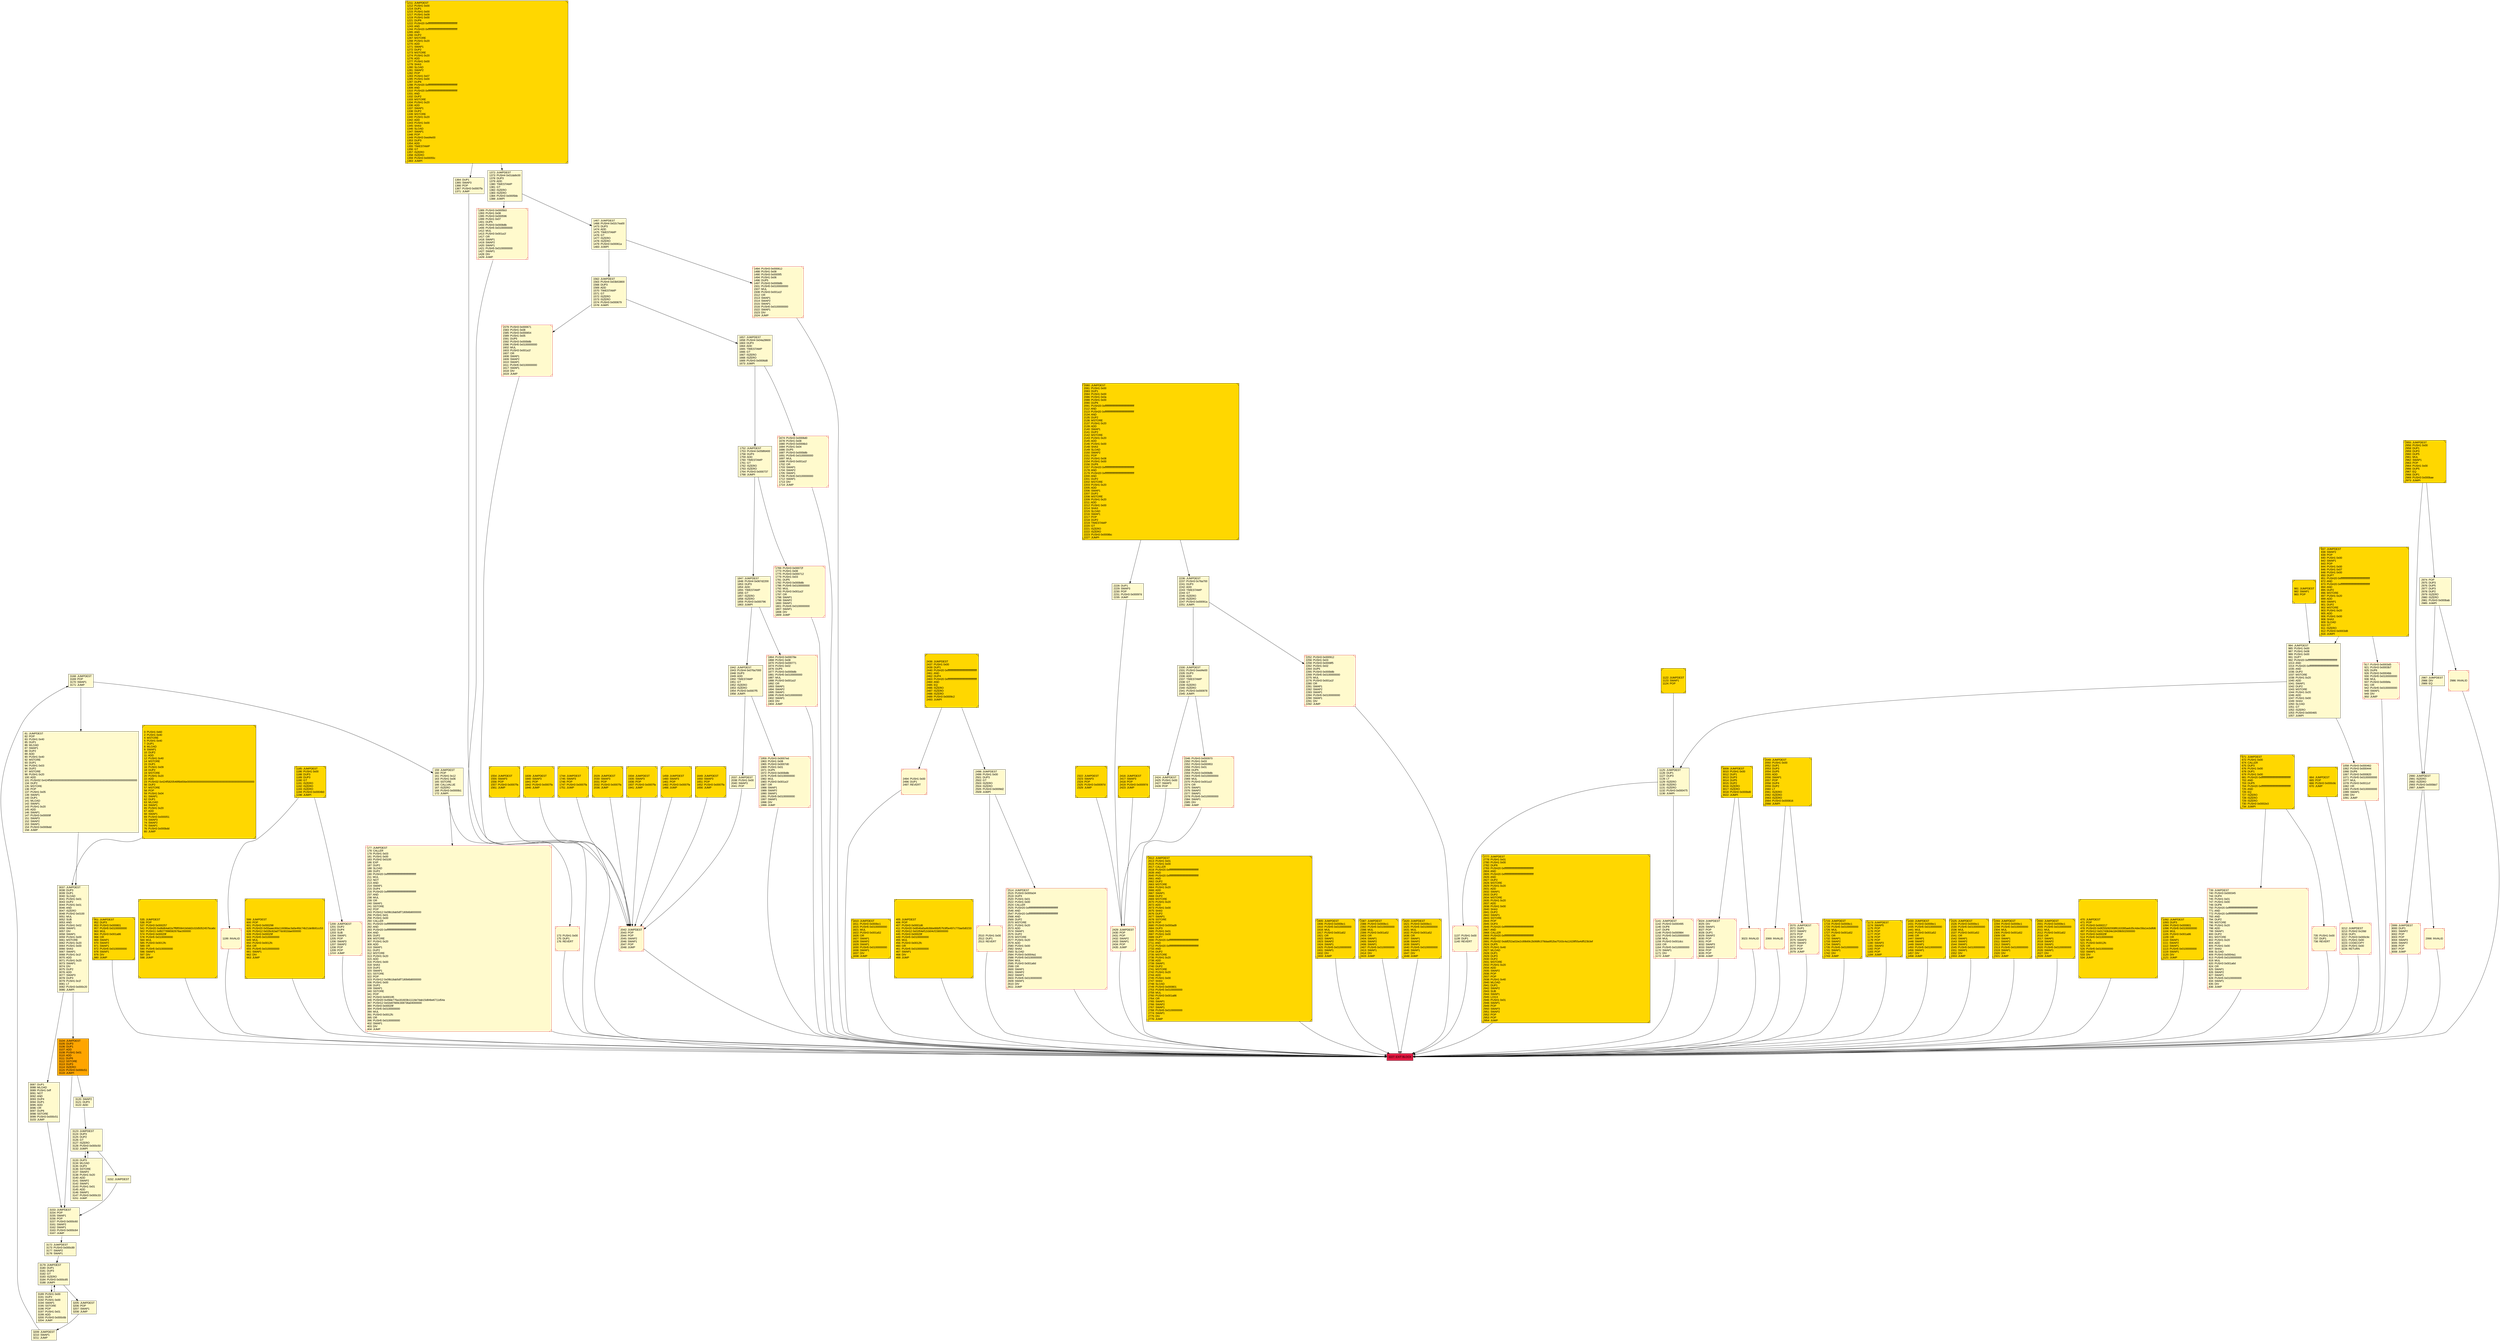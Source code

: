 digraph G {
bgcolor=transparent rankdir=UD;
node [shape=box style=filled color=black fillcolor=white fontname=arial fontcolor=black];
177 [label="177: JUMPDEST\l178: CALLER\l179: PUSH1 0x03\l181: PUSH1 0x00\l183: PUSH2 0x0100\l186: EXP\l187: DUP2\l188: SLOAD\l189: DUP2\l190: PUSH20 0xffffffffffffffffffffffffffffffffffffffff\l211: MUL\l212: NOT\l213: AND\l214: SWAP1\l215: DUP4\l216: PUSH20 0xffffffffffffffffffffffffffffffffffffffff\l237: AND\l238: MUL\l239: OR\l240: SWAP1\l241: SSTORE\l242: POP\l243: PUSH12 0x09b18ab5df7180b6b8000000\l256: PUSH1 0x01\l258: PUSH1 0x00\l260: CALLER\l261: PUSH20 0xffffffffffffffffffffffffffffffffffffffff\l282: AND\l283: PUSH20 0xffffffffffffffffffffffffffffffffffffffff\l304: AND\l305: DUP2\l306: MSTORE\l307: PUSH1 0x20\l309: ADD\l310: SWAP1\l311: DUP2\l312: MSTORE\l313: PUSH1 0x20\l315: ADD\l316: PUSH1 0x00\l318: SHA3\l319: DUP2\l320: SWAP1\l321: SSTORE\l322: POP\l323: PUSH12 0x09b18ab5df7180b6b8000000\l336: PUSH1 0x00\l338: DUP2\l339: SWAP1\l340: SSTORE\l341: POP\l342: PUSH3 0x000195\l346: PUSH20 0x49de776a181603b11116e7dab15d84be6711d54a\l367: PUSH12 0x02e87669c308736a04000000\l380: PUSH3 0x00029f\l384: PUSH5 0x0100000000\l390: MUL\l391: PUSH3 0x0012fc\l395: OR\l396: PUSH5 0x0100000000\l402: SWAP1\l403: DIV\l404: JUMP\l" fillcolor=lemonchiffon shape=Msquare color=crimson ];
2998 [label="2998: INVALID\l" fillcolor=lemonchiffon shape=Msquare color=crimson ];
951 [label="951: JUMPDEST\l952: DUP3\l953: PUSH3 0x000801\l957: PUSH5 0x0100000000\l963: MUL\l964: PUSH3 0x001a86\l968: OR\l969: SWAP1\l970: SWAP2\l971: SWAP1\l972: PUSH5 0x0100000000\l978: SWAP1\l979: DIV\l980: JUMP\l" fillcolor=lemonchiffon shape=Msquare fillcolor=gold ];
173 [label="173: PUSH1 0x00\l175: DUP1\l176: REVERT\l" fillcolor=lemonchiffon shape=Msquare color=crimson ];
837 [label="837: JUMPDEST\l838: SWAP2\l839: POP\l840: PUSH1 0x00\l842: SWAP1\l843: POP\l844: PUSH1 0x00\l846: PUSH1 0x07\l848: PUSH1 0x00\l850: DUP7\l851: PUSH20 0xffffffffffffffffffffffffffffffffffffffff\l872: AND\l873: PUSH20 0xffffffffffffffffffffffffffffffffffffffff\l894: AND\l895: DUP2\l896: MSTORE\l897: PUSH1 0x20\l899: ADD\l900: SWAP1\l901: DUP2\l902: MSTORE\l903: PUSH1 0x20\l905: ADD\l906: PUSH1 0x00\l908: SHA3\l909: SLOAD\l910: GT\l911: ISZERO\l912: PUSH3 0x0003d8\l916: JUMPI\l" fillcolor=lemonchiffon shape=Msquare fillcolor=gold ];
3189 [label="3189: PUSH1 0x00\l3191: DUP2\l3192: PUSH1 0x00\l3194: SWAP1\l3195: SSTORE\l3196: POP\l3197: PUSH1 0x01\l3199: ADD\l3200: PUSH3 0x000c6b\l3204: JUMP\l" fillcolor=lemonchiffon ];
535 [label="535: JUMPDEST\l536: POP\l537: PUSH3 0x000257\l541: PUSH20 0xd6d64a62a7ff8f55841b0dd2c02d5052457bca6c\l562: PUSH11 0xf8277896582678ac000000\l574: PUSH3 0x00029f\l578: PUSH5 0x0100000000\l584: MUL\l585: PUSH3 0x0012fc\l589: OR\l590: PUSH5 0x0100000000\l596: SWAP1\l597: DIV\l598: JUMP\l" fillcolor=lemonchiffon shape=Msquare fillcolor=gold ];
1199 [label="1199: INVALID\l" fillcolor=lemonchiffon shape=Msquare color=crimson ];
2080 [label="2080: JUMPDEST\l2081: PUSH1 0x00\l2083: DUP1\l2084: PUSH1 0x00\l2086: PUSH1 0x0a\l2088: PUSH1 0x00\l2090: DUP6\l2091: PUSH20 0xffffffffffffffffffffffffffffffffffffffff\l2112: AND\l2113: PUSH20 0xffffffffffffffffffffffffffffffffffffffff\l2134: AND\l2135: DUP2\l2136: MSTORE\l2137: PUSH1 0x20\l2139: ADD\l2140: SWAP1\l2141: DUP2\l2142: MSTORE\l2143: PUSH1 0x20\l2145: ADD\l2146: PUSH1 0x00\l2148: SHA3\l2149: SLOAD\l2150: SWAP2\l2151: POP\l2152: PUSH1 0x08\l2154: PUSH1 0x00\l2156: DUP6\l2157: PUSH20 0xffffffffffffffffffffffffffffffffffffffff\l2178: AND\l2179: PUSH20 0xffffffffffffffffffffffffffffffffffffffff\l2200: AND\l2201: DUP2\l2202: MSTORE\l2203: PUSH1 0x20\l2205: ADD\l2206: SWAP1\l2207: DUP2\l2208: MSTORE\l2209: PUSH1 0x20\l2211: ADD\l2212: PUSH1 0x00\l2214: SHA3\l2215: SLOAD\l2216: SWAP1\l2217: POP\l2218: DUP2\l2219: TIMESTAMP\l2220: GT\l2221: ISZERO\l2222: ISZERO\l2223: PUSH3 0x0008bc\l2227: JUMPI\l" fillcolor=lemonchiffon shape=Msquare fillcolor=gold ];
599 [label="599: JUMPDEST\l600: POP\l601: PUSH3 0x000298\l605: PUSH20 0x55aaec60e116086ac3a5e4fdc74b21de9b91cc53\l626: PUSH12 0x026c62ad77dc602dae000000\l639: PUSH3 0x00029f\l643: PUSH5 0x0100000000\l649: MUL\l650: PUSH3 0x0012fc\l654: OR\l655: PUSH5 0x0100000000\l661: SWAP1\l662: DIV\l663: JUMP\l" fillcolor=lemonchiffon shape=Msquare fillcolor=gold ];
1389 [label="1389: PUSH3 0x0005b3\l1393: PUSH1 0x08\l1395: PUSH3 0x000596\l1399: PUSH1 0x07\l1401: DUP5\l1402: PUSH3 0x000b8b\l1406: PUSH5 0x0100000000\l1412: MUL\l1413: PUSH3 0x001a1f\l1417: OR\l1418: SWAP1\l1419: SWAP2\l1420: SWAP1\l1421: PUSH5 0x0100000000\l1427: SWAP1\l1428: DIV\l1429: JUMP\l" fillcolor=lemonchiffon shape=Msquare color=crimson ];
1364 [label="1364: DUP1\l1365: SWAP3\l1366: POP\l1367: PUSH3 0x0007fa\l1371: JUMP\l" fillcolor=lemonchiffon ];
1185 [label="1185: JUMPDEST\l1186: PUSH1 0x00\l1188: DUP3\l1189: DUP3\l1190: GT\l1191: ISZERO\l1192: ISZERO\l1193: ISZERO\l1194: PUSH3 0x0004b0\l1198: JUMPI\l" fillcolor=lemonchiffon shape=Msquare fillcolor=gold ];
2986 [label="2986: INVALID\l" fillcolor=lemonchiffon shape=Msquare color=crimson ];
1657 [label="1657: JUMPDEST\l1658: PUSH4 0x04a28600\l1663: DUP3\l1664: ADD\l1665: TIMESTAMP\l1666: GT\l1667: ISZERO\l1668: ISZERO\l1669: PUSH3 0x0006d8\l1673: JUMPI\l" fillcolor=lemonchiffon ];
3172 [label="3172: JUMPDEST\l3173: PUSH3 0x000c89\l3177: SWAP2\l3178: SWAP1\l" fillcolor=lemonchiffon ];
1752 [label="1752: JUMPDEST\l1753: PUSH4 0x058fd400\l1758: DUP3\l1759: ADD\l1760: TIMESTAMP\l1761: GT\l1762: ISZERO\l1763: ISZERO\l1764: PUSH3 0x000737\l1768: JUMPI\l" fillcolor=lemonchiffon ];
981 [label="981: JUMPDEST\l982: SWAP1\l983: POP\l" fillcolor=lemonchiffon shape=Msquare fillcolor=gold ];
1211 [label="1211: JUMPDEST\l1212: PUSH1 0x00\l1214: DUP1\l1215: PUSH1 0x00\l1217: PUSH1 0x09\l1219: PUSH1 0x00\l1221: DUP6\l1222: PUSH20 0xffffffffffffffffffffffffffffffffffffffff\l1243: AND\l1244: PUSH20 0xffffffffffffffffffffffffffffffffffffffff\l1265: AND\l1266: DUP2\l1267: MSTORE\l1268: PUSH1 0x20\l1270: ADD\l1271: SWAP1\l1272: DUP2\l1273: MSTORE\l1274: PUSH1 0x20\l1276: ADD\l1277: PUSH1 0x00\l1279: SHA3\l1280: SLOAD\l1281: SWAP2\l1282: POP\l1283: PUSH1 0x07\l1285: PUSH1 0x00\l1287: DUP6\l1288: PUSH20 0xffffffffffffffffffffffffffffffffffffffff\l1309: AND\l1310: PUSH20 0xffffffffffffffffffffffffffffffffffffffff\l1331: AND\l1332: DUP2\l1333: MSTORE\l1334: PUSH1 0x20\l1336: ADD\l1337: SWAP1\l1338: DUP2\l1339: MSTORE\l1340: PUSH1 0x20\l1342: ADD\l1343: PUSH1 0x00\l1345: SHA3\l1346: SLOAD\l1347: SWAP1\l1348: POP\l1349: PUSH3 0xed4e00\l1353: DUP3\l1354: ADD\l1355: TIMESTAMP\l1356: GT\l1357: ISZERO\l1358: ISZERO\l1359: PUSH3 0x00055c\l1363: JUMPI\l" fillcolor=lemonchiffon shape=Msquare fillcolor=gold ];
3153 [label="3153: JUMPDEST\l3154: POP\l3155: SWAP1\l3156: POP\l3157: PUSH3 0x000c60\l3161: SWAP2\l3162: SWAP1\l3163: PUSH3 0x000c64\l3167: JUMP\l" fillcolor=lemonchiffon ];
1579 [label="1579: PUSH3 0x000671\l1583: PUSH1 0x08\l1585: PUSH3 0x000654\l1589: PUSH1 0x05\l1591: DUP5\l1592: PUSH3 0x000b8b\l1596: PUSH5 0x0100000000\l1602: MUL\l1603: PUSH3 0x001a1f\l1607: OR\l1608: SWAP1\l1609: SWAP2\l1610: SWAP1\l1611: PUSH5 0x0100000000\l1617: SWAP1\l1618: DIV\l1619: JUMP\l" fillcolor=lemonchiffon shape=Msquare color=crimson ];
2322 [label="2322: JUMPDEST\l2323: SWAP3\l2324: POP\l2325: PUSH3 0x00097d\l2329: JUMP\l" fillcolor=lemonchiffon shape=Msquare fillcolor=gold ];
2436 [label="2436: JUMPDEST\l2437: PUSH1 0x00\l2439: DUP1\l2440: PUSH20 0xffffffffffffffffffffffffffffffffffffffff\l2461: AND\l2462: DUP4\l2463: PUSH20 0xffffffffffffffffffffffffffffffffffffffff\l2484: AND\l2485: EQ\l2486: ISZERO\l2487: ISZERO\l2488: ISZERO\l2489: PUSH3 0x0009c2\l2493: JUMPI\l" fillcolor=lemonchiffon shape=Msquare fillcolor=gold ];
2494 [label="2494: PUSH1 0x00\l2496: DUP1\l2497: REVERT\l" fillcolor=lemonchiffon shape=Msquare color=crimson ];
1649 [label="1649: JUMPDEST\l1650: SWAP3\l1651: POP\l1652: PUSH3 0x0007fa\l1656: JUMP\l" fillcolor=lemonchiffon shape=Msquare fillcolor=gold ];
2252 [label="2252: PUSH3 0x000912\l2256: PUSH1 0x03\l2258: PUSH3 0x0008f5\l2262: PUSH1 0x02\l2264: DUP5\l2265: PUSH3 0x000b8b\l2269: PUSH5 0x0100000000\l2275: MUL\l2276: PUSH3 0x001a1f\l2280: OR\l2281: SWAP1\l2282: SWAP2\l2283: SWAP1\l2284: PUSH5 0x0100000000\l2290: SWAP1\l2291: DIV\l2292: JUMP\l" fillcolor=lemonchiffon shape=Msquare color=crimson ];
1810 [label="1810: JUMPDEST\l1811: PUSH3 0x000bc1\l1815: PUSH5 0x0100000000\l1821: MUL\l1822: PUSH3 0x001a52\l1826: OR\l1827: SWAP1\l1828: SWAP2\l1829: SWAP1\l1830: PUSH5 0x0100000000\l1836: SWAP1\l1837: DIV\l1838: JUMP\l" fillcolor=lemonchiffon shape=Msquare fillcolor=gold ];
405 [label="405: JUMPDEST\l406: POP\l407: PUSH3 0x0001d6\l411: PUSH20 0x8546a5a4b3bbe86bf57fc9f5e497c770ae5d0233\l432: PUSH12 0x01f04ef12cb04cf158000000\l445: PUSH3 0x00029f\l449: PUSH5 0x0100000000\l455: MUL\l456: PUSH3 0x0012fc\l460: OR\l461: PUSH5 0x0100000000\l467: SWAP1\l468: DIV\l469: JUMP\l" fillcolor=lemonchiffon shape=Msquare fillcolor=gold ];
2987 [label="2987: JUMPDEST\l2988: DIV\l2989: EQ\l" fillcolor=lemonchiffon ];
1141 [label="1141: JUMPDEST\l1142: PUSH3 0x000495\l1146: DUP8\l1147: DUP8\l1148: PUSH3 0x000984\l1152: PUSH5 0x0100000000\l1158: MUL\l1159: PUSH3 0x001dcc\l1163: OR\l1164: PUSH5 0x0100000000\l1170: SWAP1\l1171: DIV\l1172: JUMP\l" fillcolor=lemonchiffon shape=Msquare color=crimson ];
2037 [label="2037: JUMPDEST\l2038: PUSH1 0x00\l2040: SWAP3\l2041: POP\l" fillcolor=lemonchiffon ];
2049 [label="2049: JUMPDEST\l2050: PUSH1 0x00\l2052: DUP1\l2053: DUP3\l2054: DUP5\l2055: ADD\l2056: SWAP1\l2057: POP\l2058: DUP4\l2059: DUP2\l2060: LT\l2061: ISZERO\l2062: ISZERO\l2063: ISZERO\l2064: PUSH3 0x000816\l2068: JUMPI\l" fillcolor=lemonchiffon shape=Msquare fillcolor=gold ];
3209 [label="3209: JUMPDEST\l3210: SWAP1\l3211: JUMP\l" fillcolor=lemonchiffon ];
1554 [label="1554: JUMPDEST\l1555: SWAP3\l1556: POP\l1557: PUSH3 0x0007fa\l1561: JUMP\l" fillcolor=lemonchiffon shape=Msquare fillcolor=gold ];
3133 [label="3133: DUP3\l3134: MLOAD\l3135: DUP3\l3136: SSTORE\l3137: SWAP2\l3138: PUSH1 0x20\l3140: ADD\l3141: SWAP2\l3142: SWAP1\l3143: PUSH1 0x01\l3145: ADD\l3146: SWAP1\l3147: PUSH3 0x000c33\l3151: JUMP\l" fillcolor=lemonchiffon ];
2612 [label="2612: JUMPDEST\l2613: PUSH1 0x01\l2615: PUSH1 0x00\l2617: CALLER\l2618: PUSH20 0xffffffffffffffffffffffffffffffffffffffff\l2639: AND\l2640: PUSH20 0xffffffffffffffffffffffffffffffffffffffff\l2661: AND\l2662: DUP2\l2663: MSTORE\l2664: PUSH1 0x20\l2666: ADD\l2667: SWAP1\l2668: DUP2\l2669: MSTORE\l2670: PUSH1 0x20\l2672: ADD\l2673: PUSH1 0x00\l2675: SHA3\l2676: DUP2\l2677: SWAP1\l2678: SSTORE\l2679: POP\l2680: PUSH3 0x000ad9\l2684: DUP3\l2685: PUSH1 0x01\l2687: PUSH1 0x00\l2689: DUP7\l2690: PUSH20 0xffffffffffffffffffffffffffffffffffffffff\l2711: AND\l2712: PUSH20 0xffffffffffffffffffffffffffffffffffffffff\l2733: AND\l2734: DUP2\l2735: MSTORE\l2736: PUSH1 0x20\l2738: ADD\l2739: SWAP1\l2740: DUP2\l2741: MSTORE\l2742: PUSH1 0x20\l2744: ADD\l2745: PUSH1 0x00\l2747: SHA3\l2748: SLOAD\l2749: PUSH3 0x000801\l2753: PUSH5 0x0100000000\l2759: MUL\l2760: PUSH3 0x001a86\l2764: OR\l2765: SWAP1\l2766: SWAP2\l2767: SWAP1\l2768: PUSH5 0x0100000000\l2774: SWAP1\l2775: DIV\l2776: JUMP\l" fillcolor=lemonchiffon shape=Msquare fillcolor=gold ];
1905 [label="1905: JUMPDEST\l1906: PUSH3 0x000bc1\l1910: PUSH5 0x0100000000\l1916: MUL\l1917: PUSH3 0x001a52\l1921: OR\l1922: SWAP1\l1923: SWAP2\l1924: SWAP1\l1925: PUSH5 0x0100000000\l1931: SWAP1\l1932: DIV\l1933: JUMP\l" fillcolor=lemonchiffon shape=Msquare fillcolor=gold ];
664 [label="664: JUMPDEST\l665: POP\l666: PUSH3 0x000c8c\l670: JUMP\l" fillcolor=lemonchiffon shape=Msquare fillcolor=gold ];
1562 [label="1562: JUMPDEST\l1563: PUSH4 0x03b53800\l1568: DUP3\l1569: ADD\l1570: TIMESTAMP\l1571: GT\l1572: ISZERO\l1573: ISZERO\l1574: PUSH3 0x000679\l1578: JUMPI\l" fillcolor=lemonchiffon ];
81 [label="81: JUMPDEST\l82: POP\l83: PUSH1 0x40\l85: DUP1\l86: MLOAD\l87: SWAP1\l88: DUP2\l89: ADD\l90: PUSH1 0x40\l92: MSTORE\l93: DUP1\l94: PUSH1 0x03\l96: DUP2\l97: MSTORE\l98: PUSH1 0x20\l100: ADD\l101: PUSH32 0x424f580000000000000000000000000000000000000000000000000000000000\l134: DUP2\l135: MSTORE\l136: POP\l137: PUSH1 0x05\l139: SWAP1\l140: DUP1\l141: MLOAD\l142: SWAP1\l143: PUSH1 0x20\l145: ADD\l146: SWAP1\l147: PUSH3 0x00009f\l151: SWAP3\l152: SWAP2\l153: SWAP1\l154: PUSH3 0x000bdd\l158: JUMP\l" fillcolor=lemonchiffon ];
3205 [label="3205: JUMPDEST\l3206: POP\l3207: SWAP1\l3208: JUMP\l" fillcolor=lemonchiffon ];
2429 [label="2429: JUMPDEST\l2430: POP\l2431: POP\l2432: SWAP2\l2433: SWAP1\l2434: POP\l2435: JUMP\l" fillcolor=lemonchiffon shape=Msquare color=crimson ];
917 [label="917: PUSH3 0x0003d5\l921: PUSH3 0x0003b7\l925: DUP6\l926: PUSH3 0x0004bb\l930: PUSH5 0x0100000000\l936: MUL\l937: PUSH3 0x000bfa\l941: OR\l942: PUSH5 0x0100000000\l948: SWAP1\l949: DIV\l950: JUMP\l" fillcolor=lemonchiffon shape=Msquare color=crimson ];
2387 [label="2387: JUMPDEST\l2388: PUSH3 0x000bc1\l2392: PUSH5 0x0100000000\l2398: MUL\l2399: PUSH3 0x001a52\l2403: OR\l2404: SWAP1\l2405: SWAP2\l2406: SWAP1\l2407: PUSH5 0x0100000000\l2413: SWAP1\l2414: DIV\l2415: JUMP\l" fillcolor=lemonchiffon shape=Msquare fillcolor=gold ];
1620 [label="1620: JUMPDEST\l1621: PUSH3 0x000bc1\l1625: PUSH5 0x0100000000\l1631: MUL\l1632: PUSH3 0x001a52\l1636: OR\l1637: SWAP1\l1638: SWAP2\l1639: SWAP1\l1640: PUSH5 0x0100000000\l1646: SWAP1\l1647: DIV\l1648: JUMP\l" fillcolor=lemonchiffon shape=Msquare fillcolor=gold ];
2510 [label="2510: PUSH1 0x00\l2512: DUP1\l2513: REVERT\l" fillcolor=lemonchiffon shape=Msquare color=crimson ];
3023 [label="3023: INVALID\l" fillcolor=lemonchiffon shape=Msquare color=crimson ];
159 [label="159: JUMPDEST\l160: POP\l161: PUSH1 0x12\l163: PUSH1 0x06\l165: SSTORE\l166: CALLVALUE\l167: ISZERO\l168: PUSH3 0x0000b1\l172: JUMPI\l" fillcolor=lemonchiffon ];
1847 [label="1847: JUMPDEST\l1848: PUSH4 0x067d2200\l1853: DUP3\l1854: ADD\l1855: TIMESTAMP\l1856: GT\l1857: ISZERO\l1858: ISZERO\l1859: PUSH3 0x000796\l1863: JUMPI\l" fillcolor=lemonchiffon ];
2777 [label="2777: JUMPDEST\l2778: PUSH1 0x01\l2780: PUSH1 0x00\l2782: DUP6\l2783: PUSH20 0xffffffffffffffffffffffffffffffffffffffff\l2804: AND\l2805: PUSH20 0xffffffffffffffffffffffffffffffffffffffff\l2826: AND\l2827: DUP2\l2828: MSTORE\l2829: PUSH1 0x20\l2831: ADD\l2832: SWAP1\l2833: DUP2\l2834: MSTORE\l2835: PUSH1 0x20\l2837: ADD\l2838: PUSH1 0x00\l2840: SHA3\l2841: DUP2\l2842: SWAP1\l2843: SSTORE\l2844: POP\l2845: DUP3\l2846: PUSH20 0xffffffffffffffffffffffffffffffffffffffff\l2867: AND\l2868: CALLER\l2869: PUSH20 0xffffffffffffffffffffffffffffffffffffffff\l2890: AND\l2891: PUSH32 0xddf252ad1be2c89b69c2b068fc378daa952ba7f163c4a11628f55a4df523b3ef\l2924: DUP5\l2925: PUSH1 0x40\l2927: MLOAD\l2928: DUP1\l2929: DUP3\l2930: DUP2\l2931: MSTORE\l2932: PUSH1 0x20\l2934: ADD\l2935: SWAP2\l2936: POP\l2937: POP\l2938: PUSH1 0x40\l2940: MLOAD\l2941: DUP1\l2942: SWAP2\l2943: SUB\l2944: SWAP1\l2945: LOG3\l2946: PUSH1 0x01\l2948: SWAP1\l2949: POP\l2950: SWAP3\l2951: SWAP2\l2952: POP\l2953: POP\l2954: JUMP\l" fillcolor=lemonchiffon shape=Msquare fillcolor=gold ];
671 [label="671: JUMPDEST\l672: PUSH1 0x00\l674: CALLER\l675: DUP3\l676: PUSH1 0x00\l678: DUP1\l679: PUSH1 0x00\l681: PUSH20 0xffffffffffffffffffffffffffffffffffffffff\l702: AND\l703: DUP5\l704: PUSH20 0xffffffffffffffffffffffffffffffffffffffff\l725: AND\l726: EQ\l727: ISZERO\l728: ISZERO\l729: ISZERO\l730: PUSH3 0x0002e3\l734: JUMPI\l" fillcolor=lemonchiffon shape=Msquare fillcolor=gold ];
2070 [label="2070: JUMPDEST\l2071: DUP1\l2072: SWAP2\l2073: POP\l2074: POP\l2075: SWAP3\l2076: SWAP2\l2077: POP\l2078: POP\l2079: JUMP\l" fillcolor=lemonchiffon shape=Msquare color=crimson ];
2416 [label="2416: JUMPDEST\l2417: SWAP3\l2418: POP\l2419: PUSH3 0x00097d\l2423: JUMP\l" fillcolor=lemonchiffon shape=Msquare fillcolor=gold ];
1839 [label="1839: JUMPDEST\l1840: SWAP3\l1841: POP\l1842: PUSH3 0x0007fa\l1846: JUMP\l" fillcolor=lemonchiffon shape=Msquare fillcolor=gold ];
735 [label="735: PUSH1 0x00\l737: DUP1\l738: REVERT\l" fillcolor=lemonchiffon shape=Msquare color=crimson ];
3212 [label="3212: JUMPDEST\l3213: PUSH2 0x1fdd\l3216: DUP1\l3217: PUSH3 0x000c9c\l3221: PUSH1 0x00\l3223: CODECOPY\l3224: PUSH1 0x00\l3226: RETURN\l" fillcolor=lemonchiffon shape=Msquare color=crimson ];
1744 [label="1744: JUMPDEST\l1745: SWAP3\l1746: POP\l1747: PUSH3 0x0007fa\l1751: JUMP\l" fillcolor=lemonchiffon shape=Msquare fillcolor=gold ];
1864 [label="1864: PUSH3 0x00078e\l1868: PUSH1 0x08\l1870: PUSH3 0x000771\l1874: PUSH1 0x02\l1876: DUP5\l1877: PUSH3 0x000b8b\l1881: PUSH5 0x0100000000\l1887: MUL\l1888: PUSH3 0x001a1f\l1892: OR\l1893: SWAP1\l1894: SWAP2\l1895: SWAP1\l1896: PUSH5 0x0100000000\l1902: SWAP1\l1903: DIV\l1904: JUMP\l" fillcolor=lemonchiffon shape=Msquare color=crimson ];
1200 [label="1200: JUMPDEST\l1201: DUP2\l1202: DUP4\l1203: SUB\l1204: SWAP1\l1205: POP\l1206: SWAP3\l1207: SWAP2\l1208: POP\l1209: POP\l1210: JUMP\l" fillcolor=lemonchiffon shape=Msquare color=crimson ];
1715 [label="1715: JUMPDEST\l1716: PUSH3 0x000bc1\l1720: PUSH5 0x0100000000\l1726: MUL\l1727: PUSH3 0x001a52\l1731: OR\l1732: SWAP1\l1733: SWAP2\l1734: SWAP1\l1735: PUSH5 0x0100000000\l1741: SWAP1\l1742: DIV\l1743: JUMP\l" fillcolor=lemonchiffon shape=Msquare fillcolor=gold ];
3123 [label="3123: JUMPDEST\l3124: DUP3\l3125: DUP2\l3126: GT\l3127: ISZERO\l3128: PUSH3 0x000c50\l3132: JUMPI\l" fillcolor=lemonchiffon ];
2346 [label="2346: PUSH3 0x000970\l2350: PUSH1 0x03\l2352: PUSH3 0x000953\l2356: PUSH1 0x01\l2358: DUP5\l2359: PUSH3 0x000b8b\l2363: PUSH5 0x0100000000\l2369: MUL\l2370: PUSH3 0x001a1f\l2374: OR\l2375: SWAP1\l2376: SWAP2\l2377: SWAP1\l2378: PUSH5 0x0100000000\l2384: SWAP1\l2385: DIV\l2386: JUMP\l" fillcolor=lemonchiffon shape=Msquare color=crimson ];
1769 [label="1769: PUSH3 0x00072f\l1773: PUSH1 0x08\l1775: PUSH3 0x000712\l1779: PUSH1 0x03\l1781: DUP5\l1782: PUSH3 0x000b8b\l1786: PUSH5 0x0100000000\l1792: MUL\l1793: PUSH3 0x001a1f\l1797: OR\l1798: SWAP1\l1799: SWAP2\l1800: SWAP1\l1801: PUSH5 0x0100000000\l1807: SWAP1\l1808: DIV\l1809: JUMP\l" fillcolor=lemonchiffon shape=Msquare color=crimson ];
2236 [label="2236: JUMPDEST\l2237: PUSH3 0x76a700\l2241: DUP3\l2242: ADD\l2243: TIMESTAMP\l2244: GT\l2245: ISZERO\l2246: ISZERO\l2247: PUSH3 0x00091a\l2251: JUMPI\l" fillcolor=lemonchiffon ];
3227 [label="3227: EXIT BLOCK\l" fillcolor=crimson ];
2955 [label="2955: JUMPDEST\l2956: PUSH1 0x00\l2958: DUP1\l2959: DUP3\l2960: DUP5\l2961: MUL\l2962: SWAP1\l2963: POP\l2964: PUSH1 0x00\l2966: DUP5\l2967: EQ\l2968: DUP1\l2969: PUSH3 0x000bae\l2973: JUMPI\l" fillcolor=lemonchiffon shape=Msquare fillcolor=gold ];
1173 [label="1173: JUMPDEST\l1174: SWAP5\l1175: POP\l1176: POP\l1177: POP\l1178: POP\l1179: POP\l1180: SWAP3\l1181: SWAP2\l1182: POP\l1183: POP\l1184: JUMP\l" fillcolor=lemonchiffon shape=Msquare fillcolor=gold ];
3152 [label="3152: JUMPDEST\l" fillcolor=lemonchiffon ];
2330 [label="2330: JUMPDEST\l2331: PUSH3 0xed4e00\l2335: DUP3\l2336: ADD\l2337: TIMESTAMP\l2338: GT\l2339: ISZERO\l2340: ISZERO\l2341: PUSH3 0x000978\l2345: JUMPI\l" fillcolor=lemonchiffon ];
2069 [label="2069: INVALID\l" fillcolor=lemonchiffon shape=Msquare color=crimson ];
1372 [label="1372: JUMPDEST\l1373: PUSH4 0x01da9c00\l1378: DUP3\l1379: ADD\l1380: TIMESTAMP\l1381: GT\l1382: ISZERO\l1383: ISZERO\l1384: PUSH3 0x0005bb\l1388: JUMPI\l" fillcolor=lemonchiffon ];
1122 [label="1122: JUMPDEST\l1123: SWAP1\l1124: POP\l" fillcolor=lemonchiffon shape=Msquare fillcolor=gold ];
3179 [label="3179: JUMPDEST\l3180: DUP1\l3181: DUP3\l3182: GT\l3183: ISZERO\l3184: PUSH3 0x000c85\l3188: JUMPI\l" fillcolor=lemonchiffon ];
1430 [label="1430: JUMPDEST\l1431: PUSH3 0x000bc1\l1435: PUSH5 0x0100000000\l1441: MUL\l1442: PUSH3 0x001a52\l1446: OR\l1447: SWAP1\l1448: SWAP2\l1449: SWAP1\l1450: PUSH5 0x0100000000\l1456: SWAP1\l1457: DIV\l1458: JUMP\l" fillcolor=lemonchiffon shape=Msquare fillcolor=gold ];
3168 [label="3168: JUMPDEST\l3169: POP\l3170: SWAP1\l3171: JUMP\l" fillcolor=lemonchiffon ];
3120 [label="3120: SWAP2\l3121: DUP3\l3122: ADD\l" fillcolor=lemonchiffon ];
3009 [label="3009: JUMPDEST\l3010: PUSH1 0x00\l3012: DUP1\l3013: DUP3\l3014: DUP5\l3015: DUP2\l3016: ISZERO\l3017: ISZERO\l3018: PUSH3 0x000bd0\l3022: JUMPI\l" fillcolor=lemonchiffon shape=Msquare fillcolor=gold ];
2228 [label="2228: DUP1\l2229: SWAP3\l2230: POP\l2231: PUSH3 0x00097d\l2235: JUMP\l" fillcolor=lemonchiffon ];
1125 [label="1125: JUMPDEST\l1126: DUP1\l1127: DUP3\l1128: LT\l1129: ISZERO\l1130: ISZERO\l1131: ISZERO\l1132: PUSH3 0x000475\l1136: JUMPI\l" fillcolor=lemonchiffon ];
2424 [label="2424: JUMPDEST\l2425: PUSH1 0x00\l2427: SWAP3\l2428: POP\l" fillcolor=lemonchiffon ];
1942 [label="1942: JUMPDEST\l1943: PUSH4 0x076a7000\l1948: DUP3\l1949: ADD\l1950: TIMESTAMP\l1951: GT\l1952: ISZERO\l1953: ISZERO\l1954: PUSH3 0x0007f5\l1958: JUMPI\l" fillcolor=lemonchiffon ];
2029 [label="2029: JUMPDEST\l2030: SWAP3\l2031: POP\l2032: PUSH3 0x0007fa\l2036: JUMP\l" fillcolor=lemonchiffon shape=Msquare fillcolor=gold ];
1467 [label="1467: JUMPDEST\l1468: PUSH4 0x02c7ea00\l1473: DUP3\l1474: ADD\l1475: TIMESTAMP\l1476: GT\l1477: ISZERO\l1478: ISZERO\l1479: PUSH3 0x00061a\l1483: JUMPI\l" fillcolor=lemonchiffon ];
739 [label="739: JUMPDEST\l740: PUSH3 0x000345\l744: DUP4\l745: PUSH1 0x01\l747: PUSH1 0x00\l749: DUP8\l750: PUSH20 0xffffffffffffffffffffffffffffffffffffffff\l771: AND\l772: PUSH20 0xffffffffffffffffffffffffffffffffffffffff\l793: AND\l794: DUP2\l795: MSTORE\l796: PUSH1 0x20\l798: ADD\l799: SWAP1\l800: DUP2\l801: MSTORE\l802: PUSH1 0x20\l804: ADD\l805: PUSH1 0x00\l807: SHA3\l808: SLOAD\l809: PUSH3 0x0004a1\l813: PUSH5 0x0100000000\l819: MUL\l820: PUSH3 0x001a6d\l824: OR\l825: SWAP1\l826: SWAP2\l827: SWAP1\l828: PUSH5 0x0100000000\l834: SWAP1\l835: DIV\l836: JUMP\l" fillcolor=lemonchiffon shape=Msquare color=crimson ];
2974 [label="2974: POP\l2975: DUP3\l2976: DUP5\l2977: DUP3\l2978: DUP2\l2979: ISZERO\l2980: ISZERO\l2981: PUSH3 0x000bab\l2985: JUMPI\l" fillcolor=lemonchiffon ];
1525 [label="1525: JUMPDEST\l1526: PUSH3 0x000bc1\l1530: PUSH5 0x0100000000\l1536: MUL\l1537: PUSH3 0x001a52\l1541: OR\l1542: SWAP1\l1543: SWAP2\l1544: SWAP1\l1545: PUSH5 0x0100000000\l1551: SWAP1\l1552: DIV\l1553: JUMP\l" fillcolor=lemonchiffon shape=Msquare fillcolor=gold ];
2293 [label="2293: JUMPDEST\l2294: PUSH3 0x000bc1\l2298: PUSH5 0x0100000000\l2304: MUL\l2305: PUSH3 0x001a52\l2309: OR\l2310: SWAP1\l2311: SWAP2\l2312: SWAP1\l2313: PUSH5 0x0100000000\l2319: SWAP1\l2320: DIV\l2321: JUMP\l" fillcolor=lemonchiffon shape=Msquare fillcolor=gold ];
2990 [label="2990: JUMPDEST\l2991: ISZERO\l2992: ISZERO\l2993: PUSH3 0x000bb7\l2997: JUMPI\l" fillcolor=lemonchiffon ];
1137 [label="1137: PUSH1 0x00\l1139: DUP1\l1140: REVERT\l" fillcolor=lemonchiffon shape=Msquare color=crimson ];
2514 [label="2514: JUMPDEST\l2515: PUSH3 0x000a34\l2519: DUP3\l2520: PUSH1 0x01\l2522: PUSH1 0x00\l2524: CALLER\l2525: PUSH20 0xffffffffffffffffffffffffffffffffffffffff\l2546: AND\l2547: PUSH20 0xffffffffffffffffffffffffffffffffffffffff\l2568: AND\l2569: DUP2\l2570: MSTORE\l2571: PUSH1 0x20\l2573: ADD\l2574: SWAP1\l2575: DUP2\l2576: MSTORE\l2577: PUSH1 0x20\l2579: ADD\l2580: PUSH1 0x00\l2582: SHA3\l2583: SLOAD\l2584: PUSH3 0x0004a1\l2588: PUSH5 0x0100000000\l2594: MUL\l2595: PUSH3 0x001a6d\l2599: OR\l2600: SWAP1\l2601: SWAP2\l2602: SWAP1\l2603: PUSH5 0x0100000000\l2609: SWAP1\l2610: DIV\l2611: JUMP\l" fillcolor=lemonchiffon shape=Msquare color=crimson ];
3037 [label="3037: JUMPDEST\l3038: DUP3\l3039: DUP1\l3040: SLOAD\l3041: PUSH1 0x01\l3043: DUP2\l3044: PUSH1 0x01\l3046: AND\l3047: ISZERO\l3048: PUSH2 0x0100\l3051: MUL\l3052: SUB\l3053: AND\l3054: PUSH1 0x02\l3056: SWAP1\l3057: DIV\l3058: SWAP1\l3059: PUSH1 0x00\l3061: MSTORE\l3062: PUSH1 0x20\l3064: PUSH1 0x00\l3066: SHA3\l3067: SWAP1\l3068: PUSH1 0x1f\l3070: ADD\l3071: PUSH1 0x20\l3073: SWAP1\l3074: DIV\l3075: DUP2\l3076: ADD\l3077: SWAP3\l3078: DUP3\l3079: PUSH1 0x1f\l3081: LT\l3082: PUSH3 0x000c20\l3086: JUMPI\l" fillcolor=lemonchiffon ];
2999 [label="2999: JUMPDEST\l3000: DUP1\l3001: SWAP2\l3002: POP\l3003: POP\l3004: SWAP3\l3005: SWAP2\l3006: POP\l3007: POP\l3008: JUMP\l" fillcolor=lemonchiffon shape=Msquare color=crimson ];
1934 [label="1934: JUMPDEST\l1935: SWAP3\l1936: POP\l1937: PUSH3 0x0007fa\l1941: JUMP\l" fillcolor=lemonchiffon shape=Msquare fillcolor=gold ];
0 [label="0: PUSH1 0x60\l2: PUSH1 0x40\l4: MSTORE\l5: PUSH1 0x40\l7: DUP1\l8: MLOAD\l9: SWAP1\l10: DUP2\l11: ADD\l12: PUSH1 0x40\l14: MSTORE\l15: DUP1\l16: PUSH1 0x09\l18: DUP2\l19: MSTORE\l20: PUSH1 0x20\l22: ADD\l23: PUSH32 0x424f5820546f6b656e0000000000000000000000000000000000000000000000\l56: DUP2\l57: MSTORE\l58: POP\l59: PUSH1 0x04\l61: SWAP1\l62: DUP1\l63: MLOAD\l64: SWAP1\l65: PUSH1 0x20\l67: ADD\l68: SWAP1\l69: PUSH3 0x000051\l73: SWAP3\l74: SWAP2\l75: SWAP1\l76: PUSH3 0x000bdd\l80: JUMP\l" fillcolor=lemonchiffon shape=Msquare fillcolor=gold ];
984 [label="984: JUMPDEST\l985: PUSH1 0x00\l987: PUSH1 0x08\l989: PUSH1 0x00\l991: DUP7\l992: PUSH20 0xffffffffffffffffffffffffffffffffffffffff\l1013: AND\l1014: PUSH20 0xffffffffffffffffffffffffffffffffffffffff\l1035: AND\l1036: DUP2\l1037: MSTORE\l1038: PUSH1 0x20\l1040: ADD\l1041: SWAP1\l1042: DUP2\l1043: MSTORE\l1044: PUSH1 0x20\l1046: ADD\l1047: PUSH1 0x00\l1049: SHA3\l1050: SLOAD\l1051: GT\l1052: ISZERO\l1053: PUSH3 0x000465\l1057: JUMPI\l" fillcolor=lemonchiffon ];
1459 [label="1459: JUMPDEST\l1460: SWAP3\l1461: POP\l1462: PUSH3 0x0007fa\l1466: JUMP\l" fillcolor=lemonchiffon shape=Msquare fillcolor=gold ];
2000 [label="2000: JUMPDEST\l2001: PUSH3 0x000bc1\l2005: PUSH5 0x0100000000\l2011: MUL\l2012: PUSH3 0x001a52\l2016: OR\l2017: SWAP1\l2018: SWAP2\l2019: SWAP1\l2020: PUSH5 0x0100000000\l2026: SWAP1\l2027: DIV\l2028: JUMP\l" fillcolor=lemonchiffon shape=Msquare fillcolor=gold ];
1058 [label="1058: PUSH3 0x000462\l1062: PUSH3 0x000444\l1066: DUP6\l1067: PUSH3 0x000820\l1071: PUSH5 0x0100000000\l1077: MUL\l1078: PUSH3 0x0011cf\l1082: OR\l1083: PUSH5 0x0100000000\l1089: SWAP1\l1090: DIV\l1091: JUMP\l" fillcolor=lemonchiffon shape=Msquare color=crimson ];
1674 [label="1674: PUSH3 0x0006d0\l1678: PUSH1 0x08\l1680: PUSH3 0x0006b3\l1684: PUSH1 0x04\l1686: DUP5\l1687: PUSH3 0x000b8b\l1691: PUSH5 0x0100000000\l1697: MUL\l1698: PUSH3 0x001a1f\l1702: OR\l1703: SWAP1\l1704: SWAP2\l1705: SWAP1\l1706: PUSH5 0x0100000000\l1712: SWAP1\l1713: DIV\l1714: JUMP\l" fillcolor=lemonchiffon shape=Msquare color=crimson ];
2042 [label="2042: JUMPDEST\l2043: POP\l2044: POP\l2045: SWAP2\l2046: SWAP1\l2047: POP\l2048: JUMP\l" fillcolor=lemonchiffon shape=Msquare color=crimson ];
3087 [label="3087: DUP1\l3088: MLOAD\l3089: PUSH1 0xff\l3091: NOT\l3092: AND\l3093: DUP4\l3094: DUP1\l3095: ADD\l3096: OR\l3097: DUP6\l3098: SSTORE\l3099: PUSH3 0x000c51\l3103: JUMP\l" fillcolor=lemonchiffon ];
3104 [label="3104: JUMPDEST\l3105: DUP3\l3106: DUP1\l3107: ADD\l3108: PUSH1 0x01\l3110: ADD\l3111: DUP6\l3112: SSTORE\l3113: DUP3\l3114: ISZERO\l3115: PUSH3 0x000c51\l3119: JUMPI\l" fillcolor=orange ];
1484 [label="1484: PUSH3 0x000612\l1488: PUSH1 0x08\l1490: PUSH3 0x0005f5\l1494: PUSH1 0x06\l1496: DUP5\l1497: PUSH3 0x000b8b\l1501: PUSH5 0x0100000000\l1507: MUL\l1508: PUSH3 0x001a1f\l1512: OR\l1513: SWAP1\l1514: SWAP2\l1515: SWAP1\l1516: PUSH5 0x0100000000\l1522: SWAP1\l1523: DIV\l1524: JUMP\l" fillcolor=lemonchiffon shape=Msquare color=crimson ];
470 [label="470: JUMPDEST\l471: POP\l472: PUSH3 0x000217\l476: PUSH20 0x9f255092008f6163395aeb35c4dec58a1ecbdfd6\l497: PUSH12 0x01743b34e18439b502000000\l510: PUSH3 0x00029f\l514: PUSH5 0x0100000000\l520: MUL\l521: PUSH3 0x0012fc\l525: OR\l526: PUSH5 0x0100000000\l532: SWAP1\l533: DIV\l534: JUMP\l" fillcolor=lemonchiffon shape=Msquare fillcolor=gold ];
1092 [label="1092: JUMPDEST\l1093: DUP3\l1094: PUSH3 0x000801\l1098: PUSH5 0x0100000000\l1104: MUL\l1105: PUSH3 0x001a86\l1109: OR\l1110: SWAP1\l1111: SWAP2\l1112: SWAP1\l1113: PUSH5 0x0100000000\l1119: SWAP1\l1120: DIV\l1121: JUMP\l" fillcolor=lemonchiffon shape=Msquare fillcolor=gold ];
2498 [label="2498: JUMPDEST\l2499: PUSH1 0x00\l2501: DUP3\l2502: GT\l2503: ISZERO\l2504: ISZERO\l2505: PUSH3 0x0009d2\l2509: JUMPI\l" fillcolor=lemonchiffon ];
3024 [label="3024: JUMPDEST\l3025: DIV\l3026: SWAP1\l3027: POP\l3028: DUP1\l3029: SWAP2\l3030: POP\l3031: POP\l3032: SWAP3\l3033: SWAP2\l3034: POP\l3035: POP\l3036: JUMP\l" fillcolor=lemonchiffon shape=Msquare color=crimson ];
1959 [label="1959: PUSH3 0x0007ed\l1963: PUSH1 0x08\l1965: PUSH3 0x0007d0\l1969: PUSH1 0x01\l1971: DUP5\l1972: PUSH3 0x000b8b\l1976: PUSH5 0x0100000000\l1982: MUL\l1983: PUSH3 0x001a1f\l1987: OR\l1988: SWAP1\l1989: SWAP2\l1990: SWAP1\l1991: PUSH5 0x0100000000\l1997: SWAP1\l1998: DIV\l1999: JUMP\l" fillcolor=lemonchiffon shape=Msquare color=crimson ];
2436 -> 2494;
1769 -> 3227;
1185 -> 1199;
671 -> 735;
1173 -> 3227;
1211 -> 1364;
3153 -> 3172;
984 -> 1058;
1459 -> 2042;
1657 -> 1752;
2346 -> 3227;
1715 -> 3227;
3123 -> 3152;
1200 -> 3227;
2330 -> 2424;
1122 -> 1125;
2416 -> 2429;
2990 -> 2999;
1864 -> 3227;
3037 -> 3104;
3037 -> 3087;
2498 -> 2514;
2069 -> 3227;
2236 -> 2330;
1934 -> 2042;
0 -> 3037;
664 -> 3212;
1430 -> 3227;
1467 -> 1484;
2330 -> 2346;
3120 -> 3123;
1942 -> 1959;
2999 -> 3227;
3104 -> 3120;
2514 -> 3227;
1137 -> 3227;
3009 -> 3024;
2049 -> 2070;
2029 -> 2042;
1562 -> 1579;
2955 -> 2974;
1525 -> 3227;
2293 -> 3227;
2955 -> 2990;
984 -> 1125;
1562 -> 1657;
739 -> 3227;
1092 -> 3227;
1959 -> 3227;
837 -> 917;
3024 -> 3227;
1125 -> 1137;
3205 -> 3209;
1752 -> 1847;
470 -> 3227;
1372 -> 1467;
1484 -> 3227;
1744 -> 2042;
159 -> 177;
2000 -> 3227;
2042 -> 3227;
1674 -> 3227;
1058 -> 3227;
2322 -> 2429;
159 -> 173;
1752 -> 1769;
3152 -> 3153;
2494 -> 3227;
81 -> 3037;
1579 -> 3227;
2080 -> 2236;
599 -> 3227;
1389 -> 3227;
1942 -> 2037;
535 -> 3227;
1199 -> 3227;
1467 -> 1562;
3209 -> 3168;
1125 -> 1141;
2986 -> 3227;
951 -> 3227;
1839 -> 2042;
2998 -> 3227;
2498 -> 2510;
173 -> 3227;
177 -> 3227;
1185 -> 1200;
2049 -> 2069;
3179 -> 3189;
3189 -> 3179;
2080 -> 2228;
1141 -> 3227;
1554 -> 2042;
405 -> 3227;
1810 -> 3227;
1211 -> 1372;
2252 -> 3227;
2236 -> 2252;
3172 -> 3179;
671 -> 739;
1372 -> 1389;
3168 -> 159;
2990 -> 2998;
3009 -> 3023;
1649 -> 2042;
3123 -> 3133;
3133 -> 3123;
1847 -> 1942;
2228 -> 2429;
1905 -> 3227;
2424 -> 2429;
2037 -> 2042;
2612 -> 3227;
2974 -> 2986;
2070 -> 3227;
3168 -> 81;
3212 -> 3227;
735 -> 3227;
2436 -> 2498;
3104 -> 3153;
3023 -> 3227;
837 -> 984;
3087 -> 3153;
2777 -> 3227;
917 -> 3227;
2387 -> 3227;
2429 -> 3227;
2510 -> 3227;
1847 -> 1864;
1620 -> 3227;
3179 -> 3205;
1657 -> 1674;
2974 -> 2987;
981 -> 984;
1364 -> 2042;
2987 -> 2990;
}